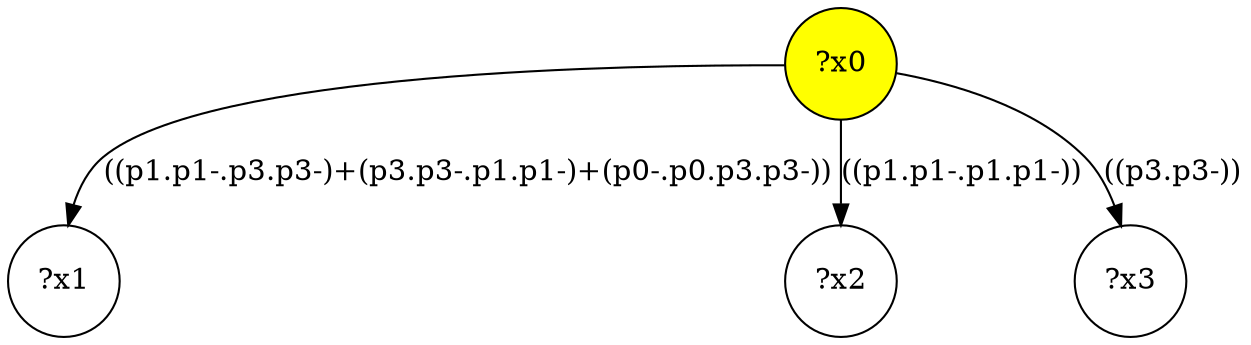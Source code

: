 digraph g {
	x0 [fillcolor="yellow", style="filled," shape=circle, label="?x0"];
	x1 [shape=circle, label="?x1"];
	x0 -> x1 [label="((p1.p1-.p3.p3-)+(p3.p3-.p1.p1-)+(p0-.p0.p3.p3-))"];
	x2 [shape=circle, label="?x2"];
	x0 -> x2 [label="((p1.p1-.p1.p1-))"];
	x3 [shape=circle, label="?x3"];
	x0 -> x3 [label="((p3.p3-))"];
}
